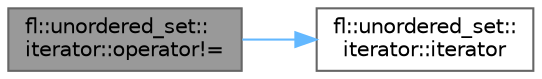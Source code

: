 digraph "fl::unordered_set::iterator::operator!="
{
 // INTERACTIVE_SVG=YES
 // LATEX_PDF_SIZE
  bgcolor="transparent";
  edge [fontname=Helvetica,fontsize=10,labelfontname=Helvetica,labelfontsize=10];
  node [fontname=Helvetica,fontsize=10,shape=box,height=0.2,width=0.4];
  rankdir="LR";
  Node1 [id="Node000001",label="fl::unordered_set::\literator::operator!=",height=0.2,width=0.4,color="gray40", fillcolor="grey60", style="filled", fontcolor="black",tooltip=" "];
  Node1 -> Node2 [id="edge1_Node000001_Node000002",color="steelblue1",style="solid",tooltip=" "];
  Node2 [id="Node000002",label="fl::unordered_set::\literator::iterator",height=0.2,width=0.4,color="grey40", fillcolor="white", style="filled",URL="$df/dc1/classfl_1_1unordered__set_1_1iterator_ad29e1e063a154df4ec7c7313294ceda3.html#ad29e1e063a154df4ec7c7313294ceda3",tooltip=" "];
}
